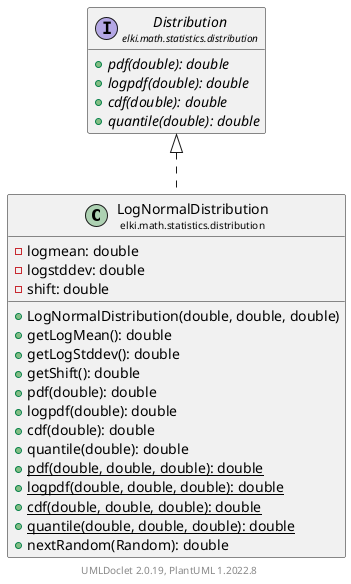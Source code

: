 @startuml
    remove .*\.(Instance|Par|Parameterizer|Factory)$
    set namespaceSeparator none
    hide empty fields
    hide empty methods

    class "<size:14>LogNormalDistribution\n<size:10>elki.math.statistics.distribution" as elki.math.statistics.distribution.LogNormalDistribution [[LogNormalDistribution.html]] {
        -logmean: double
        -logstddev: double
        -shift: double
        +LogNormalDistribution(double, double, double)
        +getLogMean(): double
        +getLogStddev(): double
        +getShift(): double
        +pdf(double): double
        +logpdf(double): double
        +cdf(double): double
        +quantile(double): double
        {static} +pdf(double, double, double): double
        {static} +logpdf(double, double, double): double
        {static} +cdf(double, double, double): double
        {static} +quantile(double, double, double): double
        +nextRandom(Random): double
    }

    interface "<size:14>Distribution\n<size:10>elki.math.statistics.distribution" as elki.math.statistics.distribution.Distribution [[Distribution.html]] {
        {abstract} +pdf(double): double
        {abstract} +logpdf(double): double
        {abstract} +cdf(double): double
        {abstract} +quantile(double): double
    }
    class "<size:14>LogNormalDistribution.Par\n<size:10>elki.math.statistics.distribution" as elki.math.statistics.distribution.LogNormalDistribution.Par [[LogNormalDistribution.Par.html]]

    elki.math.statistics.distribution.Distribution <|.. elki.math.statistics.distribution.LogNormalDistribution
    elki.math.statistics.distribution.LogNormalDistribution +-- elki.math.statistics.distribution.LogNormalDistribution.Par

    center footer UMLDoclet 2.0.19, PlantUML 1.2022.8
@enduml
